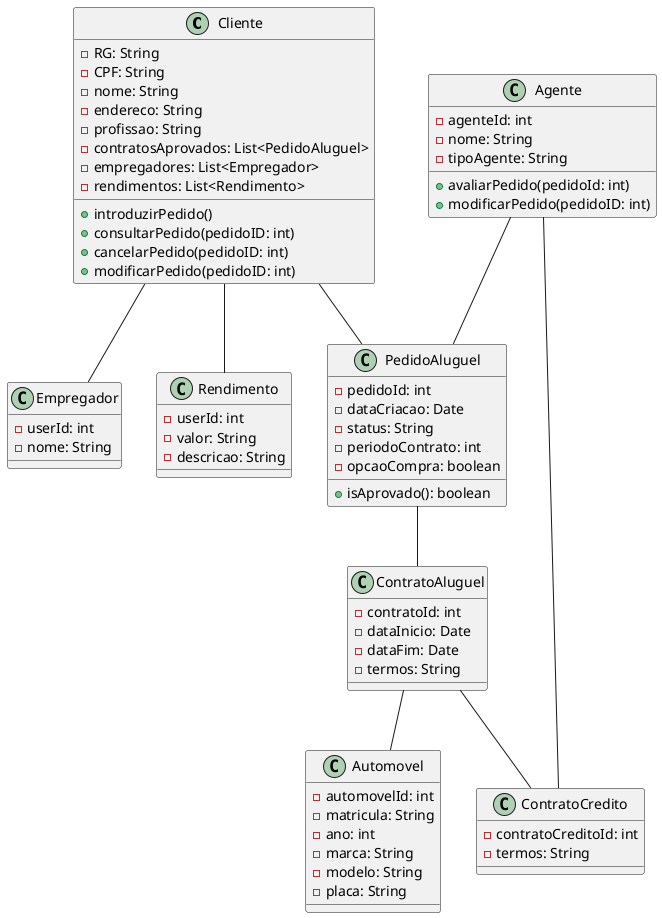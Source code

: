 @startuml
class Cliente {
    - RG: String
    - CPF: String
    - nome: String
    - endereco: String
    - profissao: String
    - contratosAprovados: List<PedidoAluguel>
    - empregadores: List<Empregador>
    - rendimentos: List<Rendimento>
    + introduzirPedido()
    + consultarPedido(pedidoID: int)
    + cancelarPedido(pedidoID: int)
    + modificarPedido(pedidoID: int)
}

class Agente {
    - agenteId: int
    - nome: String
    - tipoAgente: String
    + avaliarPedido(pedidoId: int)
    + modificarPedido(pedidoID: int)
}

class Empregador {
    - userId: int
    - nome: String
}

class Rendimento {
    - userId: int
    - valor: String
    - descricao: String
}

class PedidoAluguel {
    - pedidoId: int
    - dataCriacao: Date
    - status: String
    - periodoContrato: int
    - opcaoCompra: boolean
    + isAprovado(): boolean
}

class Automovel {
    - automovelId: int
    - matricula: String
    - ano: int
    - marca: String
    - modelo: String
    - placa: String
}

class ContratoAluguel {
    - contratoId: int
    - dataInicio: Date
    - dataFim: Date
    - termos: String
}

class ContratoCredito {
    - contratoCreditoId: int
    - termos: String
}

Cliente -- PedidoAluguel
Cliente -- Empregador
Cliente -- Rendimento
Agente -- PedidoAluguel
ContratoAluguel -- Automovel
PedidoAluguel -- ContratoAluguel
ContratoAluguel -- ContratoCredito
Agente -- ContratoCredito
@enduml
